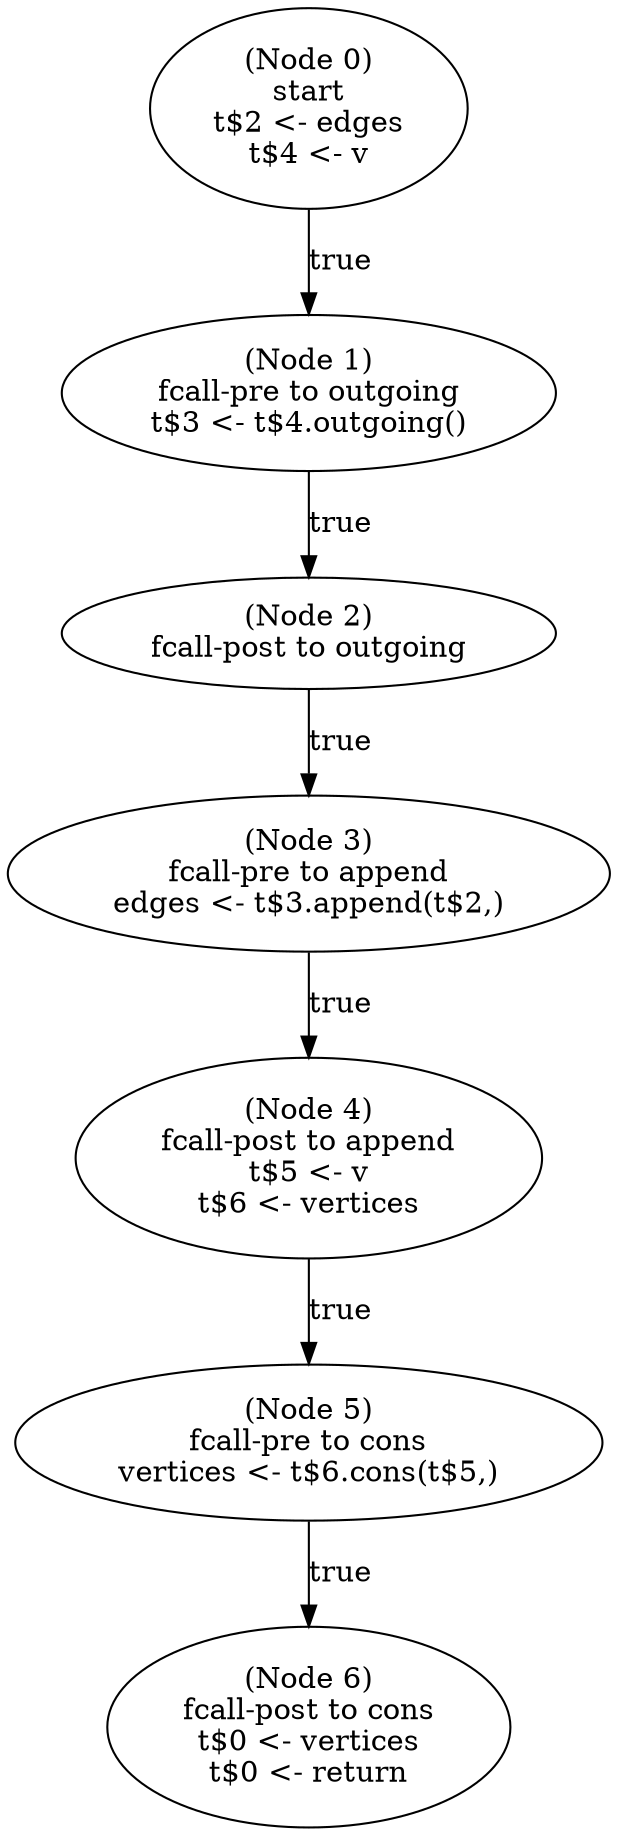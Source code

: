 digraph add_vertice_post {
  n0 [label="(Node 0)\nstart\nt$2 <- edges\nt$4 <- v\n"];
 n0 -> n1 [label="true"];
  n1 [label="(Node 1)\nfcall-pre to outgoing\nt$3 <- t$4.outgoing()\n"];
 n1 -> n2 [label="true"];
  n2 [label="(Node 2)\nfcall-post to outgoing\n"];
 n2 -> n3 [label="true"];
  n3 [label="(Node 3)\nfcall-pre to append\nedges <- t$3.append(t$2,)\n"];
 n3 -> n4 [label="true"];
  n4 [label="(Node 4)\nfcall-post to append\nt$5 <- v\nt$6 <- vertices\n"];
 n4 -> n5 [label="true"];
  n5 [label="(Node 5)\nfcall-pre to cons\nvertices <- t$6.cons(t$5,)\n"];
 n5 -> n6 [label="true"];
  n6 [label="(Node 6)\nfcall-post to cons\nt$0 <- vertices\nt$0 <- return\n"];
}
